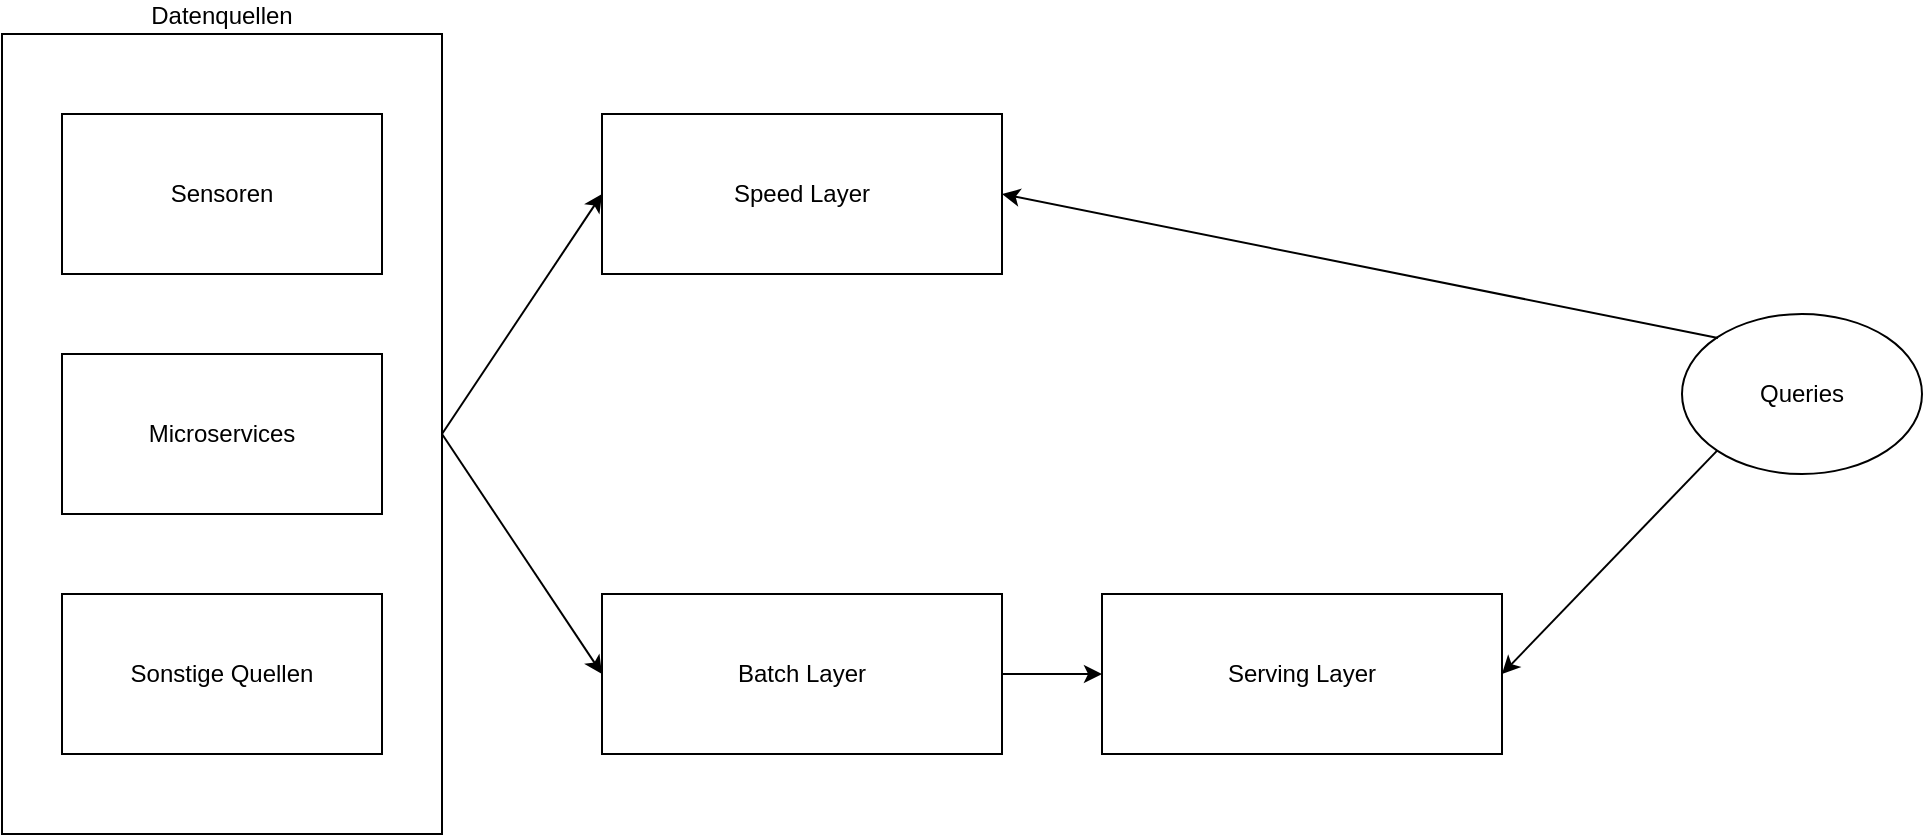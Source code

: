 <mxfile version="26.0.3">
  <diagram name="Seite-1" id="SQaCn81tfxqMI6oKNPrh">
    <mxGraphModel dx="888" dy="817" grid="1" gridSize="10" guides="1" tooltips="1" connect="1" arrows="1" fold="1" page="1" pageScale="1" pageWidth="827" pageHeight="1169" math="0" shadow="0">
      <root>
        <mxCell id="0" />
        <mxCell id="1" parent="0" />
        <mxCell id="B2yuRSLzfKdRKHyc1kqe-4" value="Datenquellen" style="rounded=0;whiteSpace=wrap;html=1;labelPosition=center;verticalLabelPosition=top;align=center;verticalAlign=bottom;" parent="1" vertex="1">
          <mxGeometry x="20" y="280" width="220" height="400" as="geometry" />
        </mxCell>
        <mxCell id="B2yuRSLzfKdRKHyc1kqe-1" value="Sensoren" style="rounded=0;whiteSpace=wrap;html=1;" parent="1" vertex="1">
          <mxGeometry x="50" y="320" width="160" height="80" as="geometry" />
        </mxCell>
        <mxCell id="B2yuRSLzfKdRKHyc1kqe-2" value="Microservices" style="rounded=0;whiteSpace=wrap;html=1;" parent="1" vertex="1">
          <mxGeometry x="50" y="440" width="160" height="80" as="geometry" />
        </mxCell>
        <mxCell id="B2yuRSLzfKdRKHyc1kqe-3" value="Sonstige Quellen" style="rounded=0;whiteSpace=wrap;html=1;" parent="1" vertex="1">
          <mxGeometry x="50" y="560" width="160" height="80" as="geometry" />
        </mxCell>
        <mxCell id="B2yuRSLzfKdRKHyc1kqe-5" value="Speed Layer" style="rounded=0;whiteSpace=wrap;html=1;" parent="1" vertex="1">
          <mxGeometry x="320" y="320" width="200" height="80" as="geometry" />
        </mxCell>
        <mxCell id="B2yuRSLzfKdRKHyc1kqe-6" value="Batch Layer" style="rounded=0;whiteSpace=wrap;html=1;" parent="1" vertex="1">
          <mxGeometry x="320" y="560" width="200" height="80" as="geometry" />
        </mxCell>
        <mxCell id="B2yuRSLzfKdRKHyc1kqe-7" value="Serving Layer" style="rounded=0;whiteSpace=wrap;html=1;" parent="1" vertex="1">
          <mxGeometry x="570" y="560" width="200" height="80" as="geometry" />
        </mxCell>
        <mxCell id="B2yuRSLzfKdRKHyc1kqe-8" value="" style="endArrow=classic;html=1;rounded=0;entryX=0;entryY=0.5;entryDx=0;entryDy=0;exitX=1;exitY=0.5;exitDx=0;exitDy=0;" parent="1" source="B2yuRSLzfKdRKHyc1kqe-4" target="B2yuRSLzfKdRKHyc1kqe-5" edge="1">
          <mxGeometry width="50" height="50" relative="1" as="geometry">
            <mxPoint x="240" y="470" as="sourcePoint" />
            <mxPoint x="290" y="420" as="targetPoint" />
          </mxGeometry>
        </mxCell>
        <mxCell id="B2yuRSLzfKdRKHyc1kqe-9" value="" style="endArrow=classic;html=1;rounded=0;entryX=0;entryY=0.5;entryDx=0;entryDy=0;exitX=1;exitY=0.5;exitDx=0;exitDy=0;" parent="1" source="B2yuRSLzfKdRKHyc1kqe-4" target="B2yuRSLzfKdRKHyc1kqe-6" edge="1">
          <mxGeometry width="50" height="50" relative="1" as="geometry">
            <mxPoint x="270" y="520" as="sourcePoint" />
            <mxPoint x="350" y="400" as="targetPoint" />
          </mxGeometry>
        </mxCell>
        <mxCell id="B2yuRSLzfKdRKHyc1kqe-11" value="" style="endArrow=classic;html=1;rounded=0;entryX=0;entryY=0.5;entryDx=0;entryDy=0;exitX=1;exitY=0.5;exitDx=0;exitDy=0;" parent="1" source="B2yuRSLzfKdRKHyc1kqe-6" target="B2yuRSLzfKdRKHyc1kqe-7" edge="1">
          <mxGeometry width="50" height="50" relative="1" as="geometry">
            <mxPoint x="590" y="600" as="sourcePoint" />
            <mxPoint x="770" y="680" as="targetPoint" />
          </mxGeometry>
        </mxCell>
        <mxCell id="nMcq_2G77qA_jMTTrSmX-1" value="Queries" style="ellipse;whiteSpace=wrap;html=1;" vertex="1" parent="1">
          <mxGeometry x="860" y="420" width="120" height="80" as="geometry" />
        </mxCell>
        <mxCell id="nMcq_2G77qA_jMTTrSmX-3" value="" style="endArrow=classic;html=1;rounded=0;entryX=1;entryY=0.5;entryDx=0;entryDy=0;exitX=0;exitY=0;exitDx=0;exitDy=0;" edge="1" parent="1">
          <mxGeometry width="50" height="50" relative="1" as="geometry">
            <mxPoint x="878" y="432" as="sourcePoint" />
            <mxPoint x="520" y="360" as="targetPoint" />
          </mxGeometry>
        </mxCell>
        <mxCell id="nMcq_2G77qA_jMTTrSmX-4" value="" style="endArrow=classic;html=1;rounded=0;entryX=1;entryY=0.5;entryDx=0;entryDy=0;exitX=0;exitY=1;exitDx=0;exitDy=0;" edge="1" parent="1" source="nMcq_2G77qA_jMTTrSmX-1" target="B2yuRSLzfKdRKHyc1kqe-7">
          <mxGeometry width="50" height="50" relative="1" as="geometry">
            <mxPoint x="898" y="516" as="sourcePoint" />
            <mxPoint x="540" y="444" as="targetPoint" />
          </mxGeometry>
        </mxCell>
      </root>
    </mxGraphModel>
  </diagram>
</mxfile>
